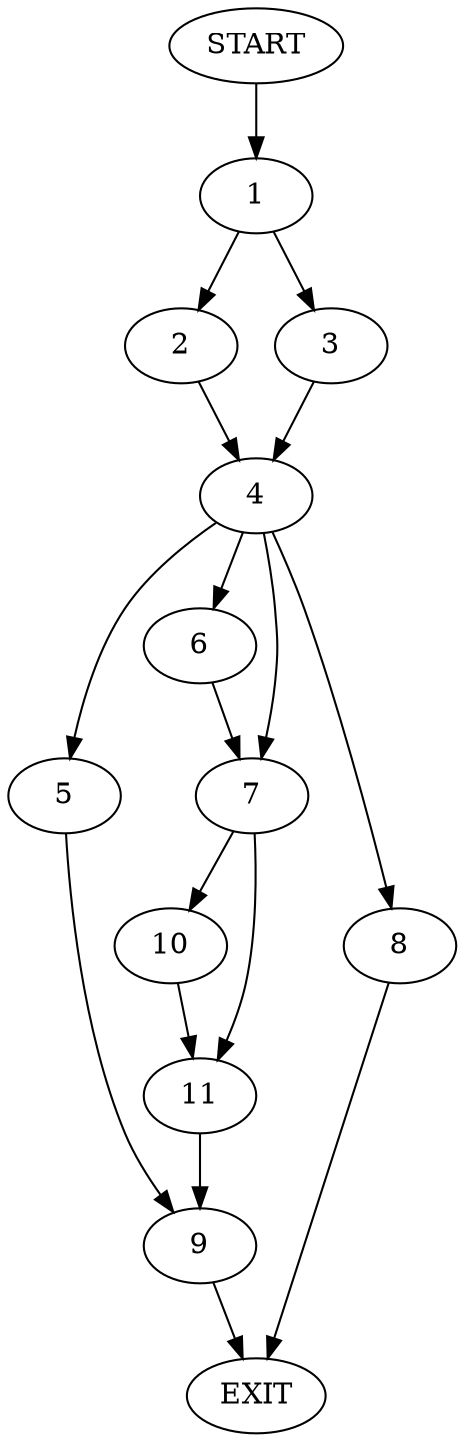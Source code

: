 digraph {
0 [label="START"]
12 [label="EXIT"]
0 -> 1
1 -> 2
1 -> 3
2 -> 4
3 -> 4
4 -> 5
4 -> 6
4 -> 7
4 -> 8
5 -> 9
8 -> 12
6 -> 7
7 -> 10
7 -> 11
9 -> 12
10 -> 11
11 -> 9
}
